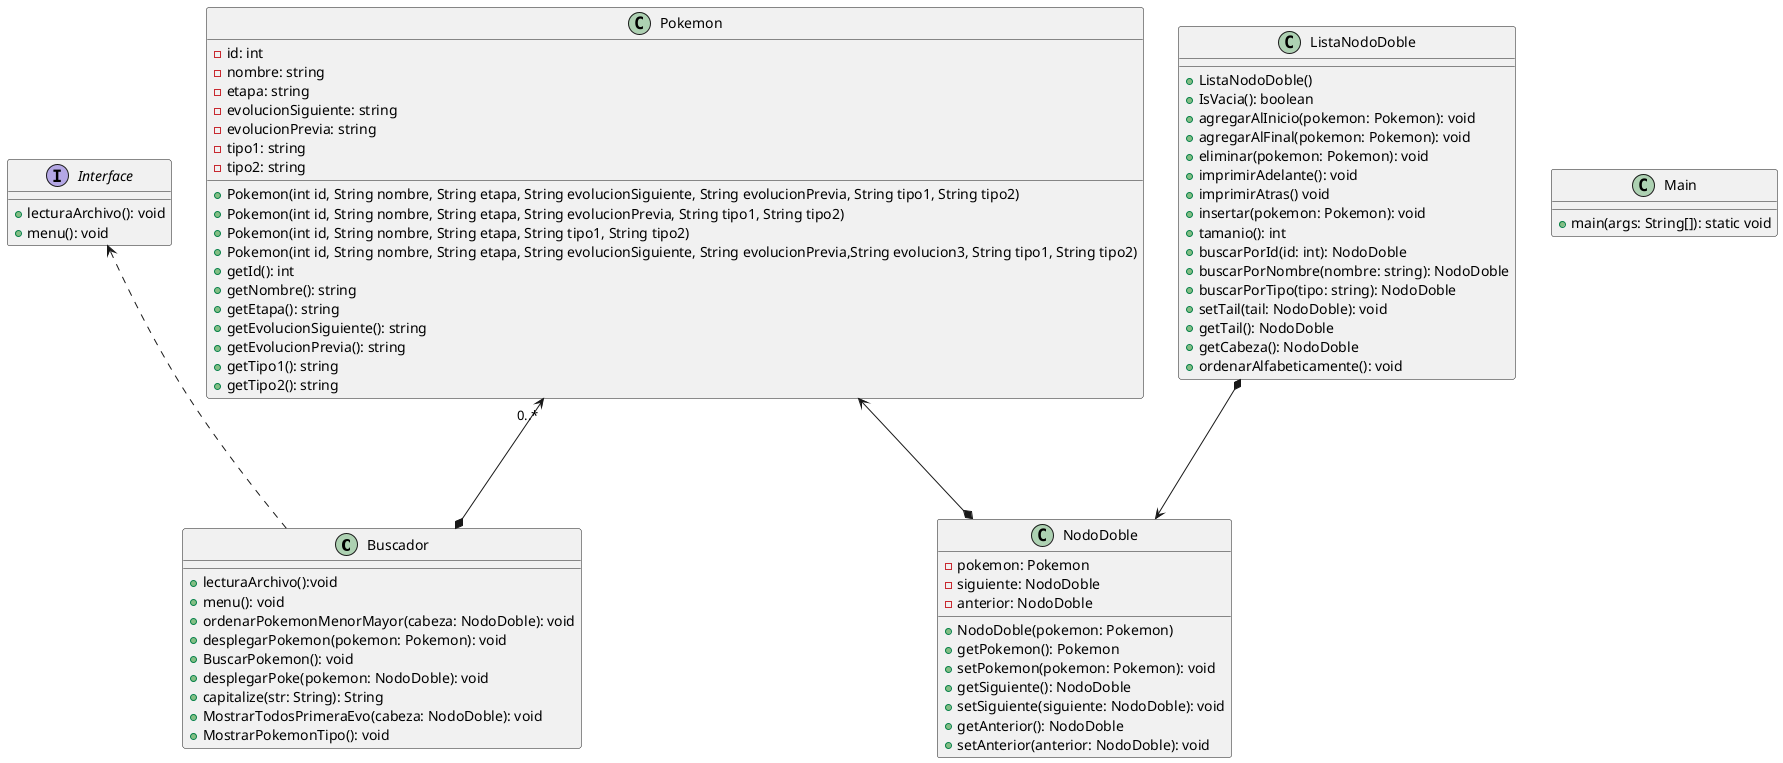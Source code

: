 @startuml
class Buscador{
+ lecturaArchivo():void
+ menu(): void
+ ordenarPokemonMenorMayor(cabeza: NodoDoble): void
+ desplegarPokemon(pokemon: Pokemon): void
+ BuscarPokemon(): void
+ desplegarPoke(pokemon: NodoDoble): void
+ capitalize(str: String): String
+ MostrarTodosPrimeraEvo(cabeza: NodoDoble): void
+ MostrarPokemonTipo(): void
}
class ListaNodoDoble{
+ ListaNodoDoble()
+ IsVacia(): boolean
+ agregarAlInicio(pokemon: Pokemon): void
+ agregarAlFinal(pokemon: Pokemon): void
+ eliminar(pokemon: Pokemon): void
+ imprimirAdelante(): void
+ imprimirAtras() void
+ insertar(pokemon: Pokemon): void
+ tamanio(): int
+ buscarPorId(id: int): NodoDoble
+ buscarPorNombre(nombre: string): NodoDoble
+ buscarPorTipo(tipo: string): NodoDoble
+ setTail(tail: NodoDoble): void
+ getTail(): NodoDoble
+ getCabeza(): NodoDoble
+ ordenarAlfabeticamente(): void
}
class NodoDoble{
- pokemon: Pokemon
- siguiente: NodoDoble
- anterior: NodoDoble
+ NodoDoble(pokemon: Pokemon)
+ getPokemon(): Pokemon
+ setPokemon(pokemon: Pokemon): void
+ getSiguiente(): NodoDoble
+ setSiguiente(siguiente: NodoDoble): void
+ getAnterior(): NodoDoble
+ setAnterior(anterior: NodoDoble): void
}
class Pokemon{
- id: int
- nombre: string
- etapa: string
- evolucionSiguiente: string
- evolucionPrevia: string
- tipo1: string
- tipo2: string
+ Pokemon(int id, String nombre, String etapa, String evolucionSiguiente, String evolucionPrevia, String tipo1, String tipo2)
+ Pokemon(int id, String nombre, String etapa, String evolucionPrevia, String tipo1, String tipo2)
+ Pokemon(int id, String nombre, String etapa, String tipo1, String tipo2)
+ Pokemon(int id, String nombre, String etapa, String evolucionSiguiente, String evolucionPrevia,String evolucion3, String tipo1, String tipo2)
+ getId(): int
+ getNombre(): string
+ getEtapa(): string
+ getEvolucionSiguiente(): string
+ getEvolucionPrevia(): string
+ getTipo1(): string
+ getTipo2(): string
}
class Main{
+ main(args: String[]): static void
}
interface Interface{
+ lecturaArchivo(): void
+ menu(): void
}

Pokemon "0..*" <---* Buscador
ListaNodoDoble *---> NodoDoble
Pokemon <---* NodoDoble
Interface <... Buscador
@enduml
